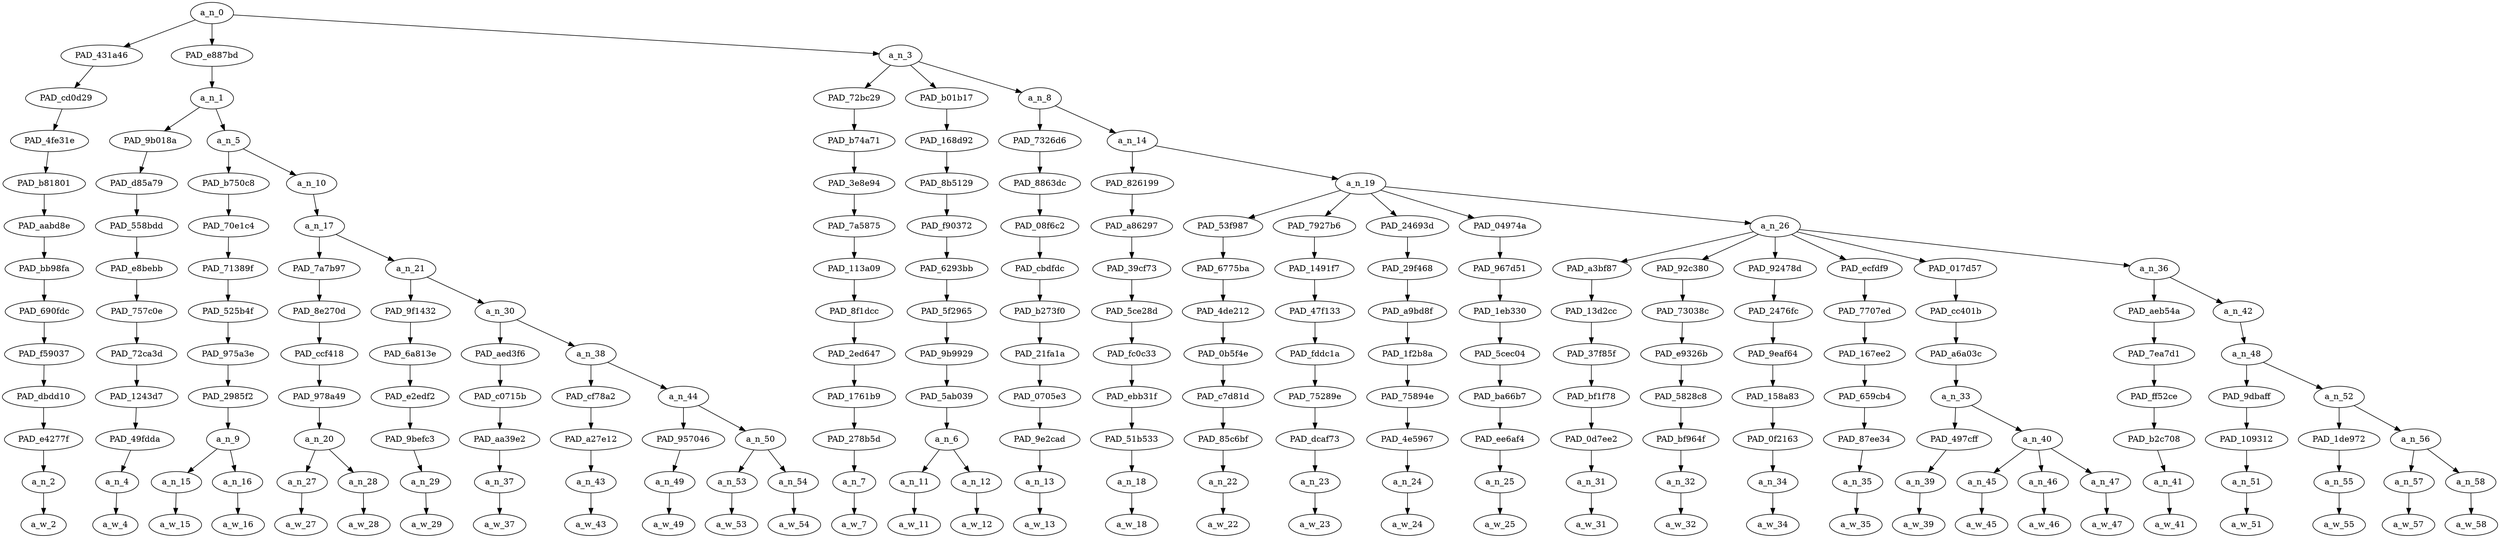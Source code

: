 strict digraph "" {
	a_n_0	[div_dir=1,
		index=0,
		level=12,
		pos="8.960214120370372,12!",
		text_span="[0, 1, 2, 3, 4, 5, 6, 7, 8, 9, 10, 11, 12, 13, 14, 15, 16, 17, 18, 19, 20, 21, 22, 23, 24, 25, 26, 27, 28, 29, 30, 31, 32, 33]",
		value=0.99999999];
	PAD_431a46	[div_dir=1,
		index=1,
		level=11,
		pos="11.0,11!",
		text_span="[11]",
		value=0.01805064];
	a_n_0 -> PAD_431a46;
	PAD_e887bd	[div_dir=1,
		index=0,
		level=11,
		pos="1.55859375,11!",
		text_span="[0, 1, 2, 3, 4, 5, 6, 7, 8, 9, 10]",
		value=0.30281232];
	a_n_0 -> PAD_e887bd;
	a_n_3	[div_dir=1,
		index=2,
		level=11,
		pos="14.322048611111112,11!",
		text_span="[12, 13, 14, 15, 16, 17, 18, 19, 20, 21, 22, 23, 24, 25, 26, 27, 28, 29, 30, 31, 32, 33]",
		value=0.67853255];
	a_n_0 -> a_n_3;
	PAD_cd0d29	[div_dir=1,
		index=1,
		level=10,
		pos="11.0,10!",
		text_span="[11]",
		value=0.01805064];
	PAD_431a46 -> PAD_cd0d29;
	PAD_4fe31e	[div_dir=1,
		index=2,
		level=9,
		pos="11.0,9!",
		text_span="[11]",
		value=0.01805064];
	PAD_cd0d29 -> PAD_4fe31e;
	PAD_b81801	[div_dir=1,
		index=3,
		level=8,
		pos="11.0,8!",
		text_span="[11]",
		value=0.01805064];
	PAD_4fe31e -> PAD_b81801;
	PAD_aabd8e	[div_dir=1,
		index=3,
		level=7,
		pos="11.0,7!",
		text_span="[11]",
		value=0.01805064];
	PAD_b81801 -> PAD_aabd8e;
	PAD_bb98fa	[div_dir=1,
		index=4,
		level=6,
		pos="11.0,6!",
		text_span="[11]",
		value=0.01805064];
	PAD_aabd8e -> PAD_bb98fa;
	PAD_690fdc	[div_dir=1,
		index=5,
		level=5,
		pos="11.0,5!",
		text_span="[11]",
		value=0.01805064];
	PAD_bb98fa -> PAD_690fdc;
	PAD_f59037	[div_dir=1,
		index=6,
		level=4,
		pos="11.0,4!",
		text_span="[11]",
		value=0.01805064];
	PAD_690fdc -> PAD_f59037;
	PAD_dbdd10	[div_dir=1,
		index=7,
		level=3,
		pos="11.0,3!",
		text_span="[11]",
		value=0.01805064];
	PAD_f59037 -> PAD_dbdd10;
	PAD_e4277f	[div_dir=1,
		index=8,
		level=2,
		pos="11.0,2!",
		text_span="[11]",
		value=0.01805064];
	PAD_dbdd10 -> PAD_e4277f;
	a_n_2	[div_dir=1,
		index=11,
		level=1,
		pos="11.0,1!",
		text_span="[11]",
		value=0.01805064];
	PAD_e4277f -> a_n_2;
	a_w_2	[div_dir=0,
		index=11,
		level=0,
		pos="11,0!",
		text_span="[11]",
		value=and];
	a_n_2 -> a_w_2;
	a_n_1	[div_dir=1,
		index=0,
		level=10,
		pos="1.55859375,10!",
		text_span="[0, 1, 2, 3, 4, 5, 6, 7, 8, 9, 10]",
		value=0.30281232];
	PAD_e887bd -> a_n_1;
	PAD_9b018a	[div_dir=1,
		index=0,
		level=9,
		pos="0.0,9!",
		text_span="[0]",
		value=0.02517520];
	a_n_1 -> PAD_9b018a;
	a_n_5	[div_dir=1,
		index=1,
		level=9,
		pos="3.1171875,9!",
		text_span="[1, 2, 3, 4, 5, 6, 7, 8, 9, 10]",
		value=0.27721976];
	a_n_1 -> a_n_5;
	PAD_d85a79	[div_dir=1,
		index=0,
		level=8,
		pos="0.0,8!",
		text_span="[0]",
		value=0.02517520];
	PAD_9b018a -> PAD_d85a79;
	PAD_558bdd	[div_dir=1,
		index=0,
		level=7,
		pos="0.0,7!",
		text_span="[0]",
		value=0.02517520];
	PAD_d85a79 -> PAD_558bdd;
	PAD_e8bebb	[div_dir=1,
		index=0,
		level=6,
		pos="0.0,6!",
		text_span="[0]",
		value=0.02517520];
	PAD_558bdd -> PAD_e8bebb;
	PAD_757c0e	[div_dir=1,
		index=0,
		level=5,
		pos="0.0,5!",
		text_span="[0]",
		value=0.02517520];
	PAD_e8bebb -> PAD_757c0e;
	PAD_72ca3d	[div_dir=1,
		index=0,
		level=4,
		pos="0.0,4!",
		text_span="[0]",
		value=0.02517520];
	PAD_757c0e -> PAD_72ca3d;
	PAD_1243d7	[div_dir=1,
		index=0,
		level=3,
		pos="0.0,3!",
		text_span="[0]",
		value=0.02517520];
	PAD_72ca3d -> PAD_1243d7;
	PAD_49fdda	[div_dir=1,
		index=0,
		level=2,
		pos="0.0,2!",
		text_span="[0]",
		value=0.02517520];
	PAD_1243d7 -> PAD_49fdda;
	a_n_4	[div_dir=1,
		index=0,
		level=1,
		pos="0.0,1!",
		text_span="[0]",
		value=0.02517520];
	PAD_49fdda -> a_n_4;
	a_w_4	[div_dir=0,
		index=0,
		level=0,
		pos="0,0!",
		text_span="[0]",
		value=in];
	a_n_4 -> a_w_4;
	PAD_b750c8	[div_dir=1,
		index=1,
		level=8,
		pos="1.5,8!",
		text_span="[1, 2]",
		value=0.05546651];
	a_n_5 -> PAD_b750c8;
	a_n_10	[div_dir=1,
		index=2,
		level=8,
		pos="4.734375,8!",
		text_span="[3, 4, 5, 6, 7, 8, 9, 10]",
		value=0.22138510];
	a_n_5 -> a_n_10;
	PAD_70e1c4	[div_dir=1,
		index=1,
		level=7,
		pos="1.5,7!",
		text_span="[1, 2]",
		value=0.05546651];
	PAD_b750c8 -> PAD_70e1c4;
	PAD_71389f	[div_dir=1,
		index=1,
		level=6,
		pos="1.5,6!",
		text_span="[1, 2]",
		value=0.05546651];
	PAD_70e1c4 -> PAD_71389f;
	PAD_525b4f	[div_dir=1,
		index=1,
		level=5,
		pos="1.5,5!",
		text_span="[1, 2]",
		value=0.05546651];
	PAD_71389f -> PAD_525b4f;
	PAD_975a3e	[div_dir=1,
		index=1,
		level=4,
		pos="1.5,4!",
		text_span="[1, 2]",
		value=0.05546651];
	PAD_525b4f -> PAD_975a3e;
	PAD_2985f2	[div_dir=1,
		index=1,
		level=3,
		pos="1.5,3!",
		text_span="[1, 2]",
		value=0.05546651];
	PAD_975a3e -> PAD_2985f2;
	a_n_9	[div_dir=1,
		index=1,
		level=2,
		pos="1.5,2!",
		text_span="[1, 2]",
		value=0.05546651];
	PAD_2985f2 -> a_n_9;
	a_n_15	[div_dir=1,
		index=1,
		level=1,
		pos="1.0,1!",
		text_span="[1]",
		value=0.02094782];
	a_n_9 -> a_n_15;
	a_n_16	[div_dir=1,
		index=2,
		level=1,
		pos="2.0,1!",
		text_span="[2]",
		value=0.03427818];
	a_n_9 -> a_n_16;
	a_w_15	[div_dir=0,
		index=1,
		level=0,
		pos="1,0!",
		text_span="[1]",
		value=the];
	a_n_15 -> a_w_15;
	a_w_16	[div_dir=0,
		index=2,
		level=0,
		pos="2,0!",
		text_span="[2]",
		value=meantime];
	a_n_16 -> a_w_16;
	a_n_17	[div_dir=1,
		index=2,
		level=7,
		pos="4.734375,7!",
		text_span="[3, 4, 5, 6, 7, 8, 9, 10]",
		value=0.22109417];
	a_n_10 -> a_n_17;
	PAD_7a7b97	[div_dir=1,
		index=2,
		level=6,
		pos="3.5,6!",
		text_span="[3, 4]",
		value=0.07813299];
	a_n_17 -> PAD_7a7b97;
	a_n_21	[div_dir=1,
		index=3,
		level=6,
		pos="5.96875,6!",
		text_span="[5, 6, 7, 8, 9, 10]",
		value=0.14267026];
	a_n_17 -> a_n_21;
	PAD_8e270d	[div_dir=1,
		index=2,
		level=5,
		pos="3.5,5!",
		text_span="[3, 4]",
		value=0.07813299];
	PAD_7a7b97 -> PAD_8e270d;
	PAD_ccf418	[div_dir=1,
		index=2,
		level=4,
		pos="3.5,4!",
		text_span="[3, 4]",
		value=0.07813299];
	PAD_8e270d -> PAD_ccf418;
	PAD_978a49	[div_dir=1,
		index=2,
		level=3,
		pos="3.5,3!",
		text_span="[3, 4]",
		value=0.07813299];
	PAD_ccf418 -> PAD_978a49;
	a_n_20	[div_dir=1,
		index=2,
		level=2,
		pos="3.5,2!",
		text_span="[3, 4]",
		value=0.07813299];
	PAD_978a49 -> a_n_20;
	a_n_27	[div_dir=1,
		index=3,
		level=1,
		pos="3.0,1!",
		text_span="[3]",
		value=0.04244823];
	a_n_20 -> a_n_27;
	a_n_28	[div_dir=-1,
		index=4,
		level=1,
		pos="4.0,1!",
		text_span="[4]",
		value=0.03554836];
	a_n_20 -> a_n_28;
	a_w_27	[div_dir=0,
		index=3,
		level=0,
		pos="3,0!",
		text_span="[3]",
		value=jewish];
	a_n_27 -> a_w_27;
	a_w_28	[div_dir=0,
		index=4,
		level=0,
		pos="4,0!",
		text_span="[4]",
		value=advocacy];
	a_n_28 -> a_w_28;
	PAD_9f1432	[div_dir=1,
		index=3,
		level=5,
		pos="5.0,5!",
		text_span="[5]",
		value=0.02440923];
	a_n_21 -> PAD_9f1432;
	a_n_30	[div_dir=1,
		index=4,
		level=5,
		pos="6.9375,5!",
		text_span="[6, 7, 8, 9, 10]",
		value=0.11800406];
	a_n_21 -> a_n_30;
	PAD_6a813e	[div_dir=1,
		index=3,
		level=4,
		pos="5.0,4!",
		text_span="[5]",
		value=0.02440923];
	PAD_9f1432 -> PAD_6a813e;
	PAD_e2edf2	[div_dir=1,
		index=3,
		level=3,
		pos="5.0,3!",
		text_span="[5]",
		value=0.02440923];
	PAD_6a813e -> PAD_e2edf2;
	PAD_9befc3	[div_dir=1,
		index=3,
		level=2,
		pos="5.0,2!",
		text_span="[5]",
		value=0.02440923];
	PAD_e2edf2 -> PAD_9befc3;
	a_n_29	[div_dir=1,
		index=5,
		level=1,
		pos="5.0,1!",
		text_span="[5]",
		value=0.02440923];
	PAD_9befc3 -> a_n_29;
	a_w_29	[div_dir=0,
		index=5,
		level=0,
		pos="5,0!",
		text_span="[5]",
		value=receives];
	a_n_29 -> a_w_29;
	PAD_aed3f6	[div_dir=1,
		index=4,
		level=4,
		pos="6.0,4!",
		text_span="[6]",
		value=0.02212595];
	a_n_30 -> PAD_aed3f6;
	a_n_38	[div_dir=1,
		index=5,
		level=4,
		pos="7.875,4!",
		text_span="[7, 8, 9, 10]",
		value=0.09564983];
	a_n_30 -> a_n_38;
	PAD_c0715b	[div_dir=1,
		index=4,
		level=3,
		pos="6.0,3!",
		text_span="[6]",
		value=0.02212595];
	PAD_aed3f6 -> PAD_c0715b;
	PAD_aa39e2	[div_dir=1,
		index=4,
		level=2,
		pos="6.0,2!",
		text_span="[6]",
		value=0.02212595];
	PAD_c0715b -> PAD_aa39e2;
	a_n_37	[div_dir=1,
		index=6,
		level=1,
		pos="6.0,1!",
		text_span="[6]",
		value=0.02212595];
	PAD_aa39e2 -> a_n_37;
	a_w_37	[div_dir=0,
		index=6,
		level=0,
		pos="6,0!",
		text_span="[6]",
		value=billions];
	a_n_37 -> a_w_37;
	PAD_cf78a2	[div_dir=1,
		index=5,
		level=3,
		pos="7.0,3!",
		text_span="[7]",
		value=0.01624087];
	a_n_38 -> PAD_cf78a2;
	a_n_44	[div_dir=1,
		index=6,
		level=3,
		pos="8.75,3!",
		text_span="[8, 9, 10]",
		value=0.07921926];
	a_n_38 -> a_n_44;
	PAD_a27e12	[div_dir=1,
		index=5,
		level=2,
		pos="7.0,2!",
		text_span="[7]",
		value=0.01624087];
	PAD_cf78a2 -> PAD_a27e12;
	a_n_43	[div_dir=1,
		index=7,
		level=1,
		pos="7.0,1!",
		text_span="[7]",
		value=0.01624087];
	PAD_a27e12 -> a_n_43;
	a_w_43	[div_dir=0,
		index=7,
		level=0,
		pos="7,0!",
		text_span="[7]",
		value=in1];
	a_n_43 -> a_w_43;
	PAD_957046	[div_dir=-1,
		index=6,
		level=2,
		pos="8.0,2!",
		text_span="[8]",
		value=0.02251893];
	a_n_44 -> PAD_957046;
	a_n_50	[div_dir=1,
		index=7,
		level=2,
		pos="9.5,2!",
		text_span="[9, 10]",
		value=0.05651533];
	a_n_44 -> a_n_50;
	a_n_49	[div_dir=-1,
		index=8,
		level=1,
		pos="8.0,1!",
		text_span="[8]",
		value=0.02251893];
	PAD_957046 -> a_n_49;
	a_w_49	[div_dir=0,
		index=8,
		level=0,
		pos="8,0!",
		text_span="[8]",
		value=funding];
	a_n_49 -> a_w_49;
	a_n_53	[div_dir=-1,
		index=9,
		level=1,
		pos="9.0,1!",
		text_span="[9]",
		value=0.01764642];
	a_n_50 -> a_n_53;
	a_n_54	[div_dir=1,
		index=10,
		level=1,
		pos="10.0,1!",
		text_span="[10]",
		value=0.03864065];
	a_n_50 -> a_n_54;
	a_w_53	[div_dir=0,
		index=9,
		level=0,
		pos="9,0!",
		text_span="[9]",
		value=from];
	a_n_53 -> a_w_53;
	a_w_54	[div_dir=0,
		index=10,
		level=0,
		pos="10,0!",
		text_span="[10]",
		value=jews];
	a_n_54 -> a_w_54;
	PAD_72bc29	[div_dir=1,
		index=3,
		level=10,
		pos="14.0,10!",
		text_span="[14]",
		value=0.01715405];
	a_n_3 -> PAD_72bc29;
	PAD_b01b17	[div_dir=1,
		index=2,
		level=10,
		pos="12.5,10!",
		text_span="[12, 13]",
		value=0.03815422];
	a_n_3 -> PAD_b01b17;
	a_n_8	[div_dir=1,
		index=4,
		level=10,
		pos="16.466145833333336,10!",
		text_span="[15, 16, 17, 18, 19, 20, 21, 22, 23, 24, 25, 26, 27, 28, 29, 30, 31, 32, 33]",
		value=0.62277116];
	a_n_3 -> a_n_8;
	PAD_b74a71	[div_dir=1,
		index=4,
		level=9,
		pos="14.0,9!",
		text_span="[14]",
		value=0.01715405];
	PAD_72bc29 -> PAD_b74a71;
	PAD_3e8e94	[div_dir=1,
		index=5,
		level=8,
		pos="14.0,8!",
		text_span="[14]",
		value=0.01715405];
	PAD_b74a71 -> PAD_3e8e94;
	PAD_7a5875	[div_dir=1,
		index=5,
		level=7,
		pos="14.0,7!",
		text_span="[14]",
		value=0.01715405];
	PAD_3e8e94 -> PAD_7a5875;
	PAD_113a09	[div_dir=1,
		index=6,
		level=6,
		pos="14.0,6!",
		text_span="[14]",
		value=0.01715405];
	PAD_7a5875 -> PAD_113a09;
	PAD_8f1dcc	[div_dir=1,
		index=7,
		level=5,
		pos="14.0,5!",
		text_span="[14]",
		value=0.01715405];
	PAD_113a09 -> PAD_8f1dcc;
	PAD_2ed647	[div_dir=1,
		index=8,
		level=4,
		pos="14.0,4!",
		text_span="[14]",
		value=0.01715405];
	PAD_8f1dcc -> PAD_2ed647;
	PAD_1761b9	[div_dir=1,
		index=9,
		level=3,
		pos="14.0,3!",
		text_span="[14]",
		value=0.01715405];
	PAD_2ed647 -> PAD_1761b9;
	PAD_278b5d	[div_dir=1,
		index=10,
		level=2,
		pos="14.0,2!",
		text_span="[14]",
		value=0.01715405];
	PAD_1761b9 -> PAD_278b5d;
	a_n_7	[div_dir=1,
		index=14,
		level=1,
		pos="14.0,1!",
		text_span="[14]",
		value=0.01715405];
	PAD_278b5d -> a_n_7;
	a_w_7	[div_dir=0,
		index=14,
		level=0,
		pos="14,0!",
		text_span="[14]",
		value=but];
	a_n_7 -> a_w_7;
	PAD_168d92	[div_dir=1,
		index=3,
		level=9,
		pos="12.5,9!",
		text_span="[12, 13]",
		value=0.03815422];
	PAD_b01b17 -> PAD_168d92;
	PAD_8b5129	[div_dir=1,
		index=4,
		level=8,
		pos="12.5,8!",
		text_span="[12, 13]",
		value=0.03815422];
	PAD_168d92 -> PAD_8b5129;
	PAD_f90372	[div_dir=1,
		index=4,
		level=7,
		pos="12.5,7!",
		text_span="[12, 13]",
		value=0.03815422];
	PAD_8b5129 -> PAD_f90372;
	PAD_6293bb	[div_dir=1,
		index=5,
		level=6,
		pos="12.5,6!",
		text_span="[12, 13]",
		value=0.03815422];
	PAD_f90372 -> PAD_6293bb;
	PAD_5f2965	[div_dir=1,
		index=6,
		level=5,
		pos="12.5,5!",
		text_span="[12, 13]",
		value=0.03815422];
	PAD_6293bb -> PAD_5f2965;
	PAD_9b9929	[div_dir=1,
		index=7,
		level=4,
		pos="12.5,4!",
		text_span="[12, 13]",
		value=0.03815422];
	PAD_5f2965 -> PAD_9b9929;
	PAD_5ab039	[div_dir=1,
		index=8,
		level=3,
		pos="12.5,3!",
		text_span="[12, 13]",
		value=0.03815422];
	PAD_9b9929 -> PAD_5ab039;
	a_n_6	[div_dir=1,
		index=9,
		level=2,
		pos="12.5,2!",
		text_span="[12, 13]",
		value=0.03815422];
	PAD_5ab039 -> a_n_6;
	a_n_11	[div_dir=1,
		index=12,
		level=1,
		pos="12.0,1!",
		text_span="[12]",
		value=0.01650122];
	a_n_6 -> a_n_11;
	a_n_12	[div_dir=1,
		index=13,
		level=1,
		pos="13.0,1!",
		text_span="[13]",
		value=0.02157613];
	a_n_6 -> a_n_12;
	a_w_11	[div_dir=0,
		index=12,
		level=0,
		pos="12,0!",
		text_span="[12]",
		value=that];
	a_n_11 -> a_w_11;
	a_w_12	[div_dir=0,
		index=13,
		level=0,
		pos="13,0!",
		text_span="[13]",
		value=ok];
	a_n_12 -> a_w_12;
	PAD_7326d6	[div_dir=-1,
		index=5,
		level=9,
		pos="15.0,9!",
		text_span="[15]",
		value=0.02227312];
	a_n_8 -> PAD_7326d6;
	a_n_14	[div_dir=1,
		index=6,
		level=9,
		pos="17.932291666666668,9!",
		text_span="[16, 17, 18, 19, 20, 21, 22, 23, 24, 25, 26, 27, 28, 29, 30, 31, 32, 33]",
		value=0.60004126];
	a_n_8 -> a_n_14;
	PAD_8863dc	[div_dir=-1,
		index=6,
		level=8,
		pos="15.0,8!",
		text_span="[15]",
		value=0.02227312];
	PAD_7326d6 -> PAD_8863dc;
	PAD_08f6c2	[div_dir=-1,
		index=6,
		level=7,
		pos="15.0,7!",
		text_span="[15]",
		value=0.02227312];
	PAD_8863dc -> PAD_08f6c2;
	PAD_cbdfdc	[div_dir=-1,
		index=7,
		level=6,
		pos="15.0,6!",
		text_span="[15]",
		value=0.02227312];
	PAD_08f6c2 -> PAD_cbdfdc;
	PAD_b273f0	[div_dir=-1,
		index=8,
		level=5,
		pos="15.0,5!",
		text_span="[15]",
		value=0.02227312];
	PAD_cbdfdc -> PAD_b273f0;
	PAD_21fa1a	[div_dir=-1,
		index=9,
		level=4,
		pos="15.0,4!",
		text_span="[15]",
		value=0.02227312];
	PAD_b273f0 -> PAD_21fa1a;
	PAD_0705e3	[div_dir=-1,
		index=10,
		level=3,
		pos="15.0,3!",
		text_span="[15]",
		value=0.02227312];
	PAD_21fa1a -> PAD_0705e3;
	PAD_9e2cad	[div_dir=-1,
		index=11,
		level=2,
		pos="15.0,2!",
		text_span="[15]",
		value=0.02227312];
	PAD_0705e3 -> PAD_9e2cad;
	a_n_13	[div_dir=-1,
		index=15,
		level=1,
		pos="15.0,1!",
		text_span="[15]",
		value=0.02227312];
	PAD_9e2cad -> a_n_13;
	a_w_13	[div_dir=0,
		index=15,
		level=0,
		pos="15,0!",
		text_span="[15]",
		value=when];
	a_n_13 -> a_w_13;
	PAD_826199	[div_dir=1,
		index=7,
		level=8,
		pos="16.0,8!",
		text_span="[16]",
		value=0.05926444];
	a_n_14 -> PAD_826199;
	a_n_19	[div_dir=1,
		index=8,
		level=8,
		pos="19.864583333333336,8!",
		text_span="[17, 18, 19, 20, 21, 22, 23, 24, 25, 26, 27, 28, 29, 30, 31, 32, 33]",
		value=0.54027814];
	a_n_14 -> a_n_19;
	PAD_a86297	[div_dir=1,
		index=7,
		level=7,
		pos="16.0,7!",
		text_span="[16]",
		value=0.05926444];
	PAD_826199 -> PAD_a86297;
	PAD_39cf73	[div_dir=1,
		index=8,
		level=6,
		pos="16.0,6!",
		text_span="[16]",
		value=0.05926444];
	PAD_a86297 -> PAD_39cf73;
	PAD_5ce28d	[div_dir=1,
		index=9,
		level=5,
		pos="16.0,5!",
		text_span="[16]",
		value=0.05926444];
	PAD_39cf73 -> PAD_5ce28d;
	PAD_fc0c33	[div_dir=1,
		index=10,
		level=4,
		pos="16.0,4!",
		text_span="[16]",
		value=0.05926444];
	PAD_5ce28d -> PAD_fc0c33;
	PAD_ebb31f	[div_dir=1,
		index=11,
		level=3,
		pos="16.0,3!",
		text_span="[16]",
		value=0.05926444];
	PAD_fc0c33 -> PAD_ebb31f;
	PAD_51b533	[div_dir=1,
		index=12,
		level=2,
		pos="16.0,2!",
		text_span="[16]",
		value=0.05926444];
	PAD_ebb31f -> PAD_51b533;
	a_n_18	[div_dir=1,
		index=16,
		level=1,
		pos="16.0,1!",
		text_span="[16]",
		value=0.05926444];
	PAD_51b533 -> a_n_18;
	a_w_18	[div_dir=0,
		index=16,
		level=0,
		pos="16,0!",
		text_span="[16]",
		value=whites];
	a_n_18 -> a_w_18;
	PAD_53f987	[div_dir=-1,
		index=8,
		level=7,
		pos="17.0,7!",
		text_span="[17]",
		value=0.02053669];
	a_n_19 -> PAD_53f987;
	PAD_7927b6	[div_dir=1,
		index=9,
		level=7,
		pos="18.0,7!",
		text_span="[18]",
		value=0.01690072];
	a_n_19 -> PAD_7927b6;
	PAD_24693d	[div_dir=-1,
		index=10,
		level=7,
		pos="19.0,7!",
		text_span="[19]",
		value=0.03626484];
	a_n_19 -> PAD_24693d;
	PAD_04974a	[div_dir=1,
		index=11,
		level=7,
		pos="20.0,7!",
		text_span="[20]",
		value=0.01639120];
	a_n_19 -> PAD_04974a;
	a_n_26	[div_dir=1,
		index=12,
		level=7,
		pos="25.322916666666668,7!",
		text_span="[21, 22, 23, 24, 25, 26, 27, 28, 29, 30, 31, 32, 33]",
		value=0.44977712];
	a_n_19 -> a_n_26;
	PAD_6775ba	[div_dir=-1,
		index=9,
		level=6,
		pos="17.0,6!",
		text_span="[17]",
		value=0.02053669];
	PAD_53f987 -> PAD_6775ba;
	PAD_4de212	[div_dir=-1,
		index=10,
		level=5,
		pos="17.0,5!",
		text_span="[17]",
		value=0.02053669];
	PAD_6775ba -> PAD_4de212;
	PAD_0b5f4e	[div_dir=-1,
		index=11,
		level=4,
		pos="17.0,4!",
		text_span="[17]",
		value=0.02053669];
	PAD_4de212 -> PAD_0b5f4e;
	PAD_c7d81d	[div_dir=-1,
		index=12,
		level=3,
		pos="17.0,3!",
		text_span="[17]",
		value=0.02053669];
	PAD_0b5f4e -> PAD_c7d81d;
	PAD_85c6bf	[div_dir=-1,
		index=13,
		level=2,
		pos="17.0,2!",
		text_span="[17]",
		value=0.02053669];
	PAD_c7d81d -> PAD_85c6bf;
	a_n_22	[div_dir=-1,
		index=17,
		level=1,
		pos="17.0,1!",
		text_span="[17]",
		value=0.02053669];
	PAD_85c6bf -> a_n_22;
	a_w_22	[div_dir=0,
		index=17,
		level=0,
		pos="17,0!",
		text_span="[17]",
		value=do];
	a_n_22 -> a_w_22;
	PAD_1491f7	[div_dir=1,
		index=10,
		level=6,
		pos="18.0,6!",
		text_span="[18]",
		value=0.01690072];
	PAD_7927b6 -> PAD_1491f7;
	PAD_47f133	[div_dir=1,
		index=11,
		level=5,
		pos="18.0,5!",
		text_span="[18]",
		value=0.01690072];
	PAD_1491f7 -> PAD_47f133;
	PAD_fddc1a	[div_dir=1,
		index=12,
		level=4,
		pos="18.0,4!",
		text_span="[18]",
		value=0.01690072];
	PAD_47f133 -> PAD_fddc1a;
	PAD_75289e	[div_dir=1,
		index=13,
		level=3,
		pos="18.0,3!",
		text_span="[18]",
		value=0.01690072];
	PAD_fddc1a -> PAD_75289e;
	PAD_dcaf73	[div_dir=1,
		index=14,
		level=2,
		pos="18.0,2!",
		text_span="[18]",
		value=0.01690072];
	PAD_75289e -> PAD_dcaf73;
	a_n_23	[div_dir=1,
		index=18,
		level=1,
		pos="18.0,1!",
		text_span="[18]",
		value=0.01690072];
	PAD_dcaf73 -> a_n_23;
	a_w_23	[div_dir=0,
		index=18,
		level=0,
		pos="18,0!",
		text_span="[18]",
		value=it];
	a_n_23 -> a_w_23;
	PAD_29f468	[div_dir=-1,
		index=11,
		level=6,
		pos="19.0,6!",
		text_span="[19]",
		value=0.03626484];
	PAD_24693d -> PAD_29f468;
	PAD_a9bd8f	[div_dir=-1,
		index=12,
		level=5,
		pos="19.0,5!",
		text_span="[19]",
		value=0.03626484];
	PAD_29f468 -> PAD_a9bd8f;
	PAD_1f2b8a	[div_dir=-1,
		index=13,
		level=4,
		pos="19.0,4!",
		text_span="[19]",
		value=0.03626484];
	PAD_a9bd8f -> PAD_1f2b8a;
	PAD_75894e	[div_dir=-1,
		index=14,
		level=3,
		pos="19.0,3!",
		text_span="[19]",
		value=0.03626484];
	PAD_1f2b8a -> PAD_75894e;
	PAD_4e5967	[div_dir=-1,
		index=15,
		level=2,
		pos="19.0,2!",
		text_span="[19]",
		value=0.03626484];
	PAD_75894e -> PAD_4e5967;
	a_n_24	[div_dir=-1,
		index=19,
		level=1,
		pos="19.0,1!",
		text_span="[19]",
		value=0.03626484];
	PAD_4e5967 -> a_n_24;
	a_w_24	[div_dir=0,
		index=19,
		level=0,
		pos="19,0!",
		text_span="[19]",
		value=ooh];
	a_n_24 -> a_w_24;
	PAD_967d51	[div_dir=1,
		index=12,
		level=6,
		pos="20.0,6!",
		text_span="[20]",
		value=0.01639120];
	PAD_04974a -> PAD_967d51;
	PAD_1eb330	[div_dir=1,
		index=13,
		level=5,
		pos="20.0,5!",
		text_span="[20]",
		value=0.01639120];
	PAD_967d51 -> PAD_1eb330;
	PAD_5cec04	[div_dir=1,
		index=14,
		level=4,
		pos="20.0,4!",
		text_span="[20]",
		value=0.01639120];
	PAD_1eb330 -> PAD_5cec04;
	PAD_ba66b7	[div_dir=1,
		index=15,
		level=3,
		pos="20.0,3!",
		text_span="[20]",
		value=0.01639120];
	PAD_5cec04 -> PAD_ba66b7;
	PAD_ee6af4	[div_dir=1,
		index=16,
		level=2,
		pos="20.0,2!",
		text_span="[20]",
		value=0.01639120];
	PAD_ba66b7 -> PAD_ee6af4;
	a_n_25	[div_dir=1,
		index=20,
		level=1,
		pos="20.0,1!",
		text_span="[20]",
		value=0.01639120];
	PAD_ee6af4 -> a_n_25;
	a_w_25	[div_dir=0,
		index=20,
		level=0,
		pos="20,0!",
		text_span="[20]",
		value=better];
	a_n_25 -> a_w_25;
	PAD_a3bf87	[div_dir=1,
		index=13,
		level=6,
		pos="21.0,6!",
		text_span="[21]",
		value=0.01998168];
	a_n_26 -> PAD_a3bf87;
	PAD_92c380	[div_dir=1,
		index=14,
		level=6,
		pos="22.0,6!",
		text_span="[22]",
		value=0.01793757];
	a_n_26 -> PAD_92c380;
	PAD_92478d	[div_dir=1,
		index=16,
		level=6,
		pos="27.0,6!",
		text_span="[27]",
		value=0.02070275];
	a_n_26 -> PAD_92478d;
	PAD_ecfdf9	[div_dir=-1,
		index=17,
		level=6,
		pos="28.0,6!",
		text_span="[28]",
		value=0.02201528];
	a_n_26 -> PAD_ecfdf9;
	PAD_017d57	[div_dir=1,
		index=15,
		level=6,
		pos="24.0,6!",
		text_span="[23, 24, 25, 26]",
		value=0.09654784];
	a_n_26 -> PAD_017d57;
	a_n_36	[div_dir=1,
		index=18,
		level=6,
		pos="29.9375,6!",
		text_span="[29, 30, 31, 32, 33]",
		value=0.27211109];
	a_n_26 -> a_n_36;
	PAD_13d2cc	[div_dir=1,
		index=14,
		level=5,
		pos="21.0,5!",
		text_span="[21]",
		value=0.01998168];
	PAD_a3bf87 -> PAD_13d2cc;
	PAD_37f85f	[div_dir=1,
		index=15,
		level=4,
		pos="21.0,4!",
		text_span="[21]",
		value=0.01998168];
	PAD_13d2cc -> PAD_37f85f;
	PAD_bf1f78	[div_dir=1,
		index=16,
		level=3,
		pos="21.0,3!",
		text_span="[21]",
		value=0.01998168];
	PAD_37f85f -> PAD_bf1f78;
	PAD_0d7ee2	[div_dir=1,
		index=17,
		level=2,
		pos="21.0,2!",
		text_span="[21]",
		value=0.01998168];
	PAD_bf1f78 -> PAD_0d7ee2;
	a_n_31	[div_dir=1,
		index=21,
		level=1,
		pos="21.0,1!",
		text_span="[21]",
		value=0.01998168];
	PAD_0d7ee2 -> a_n_31;
	a_w_31	[div_dir=0,
		index=21,
		level=0,
		pos="21,0!",
		text_span="[21]",
		value=watch];
	a_n_31 -> a_w_31;
	PAD_73038c	[div_dir=1,
		index=15,
		level=5,
		pos="22.0,5!",
		text_span="[22]",
		value=0.01793757];
	PAD_92c380 -> PAD_73038c;
	PAD_e9326b	[div_dir=1,
		index=16,
		level=4,
		pos="22.0,4!",
		text_span="[22]",
		value=0.01793757];
	PAD_73038c -> PAD_e9326b;
	PAD_5828c8	[div_dir=1,
		index=17,
		level=3,
		pos="22.0,3!",
		text_span="[22]",
		value=0.01793757];
	PAD_e9326b -> PAD_5828c8;
	PAD_bf964f	[div_dir=1,
		index=18,
		level=2,
		pos="22.0,2!",
		text_span="[22]",
		value=0.01793757];
	PAD_5828c8 -> PAD_bf964f;
	a_n_32	[div_dir=1,
		index=22,
		level=1,
		pos="22.0,1!",
		text_span="[22]",
		value=0.01793757];
	PAD_bf964f -> a_n_32;
	a_w_32	[div_dir=0,
		index=22,
		level=0,
		pos="22,0!",
		text_span="[22]",
		value=out];
	a_n_32 -> a_w_32;
	PAD_2476fc	[div_dir=1,
		index=17,
		level=5,
		pos="27.0,5!",
		text_span="[27]",
		value=0.02070275];
	PAD_92478d -> PAD_2476fc;
	PAD_9eaf64	[div_dir=1,
		index=18,
		level=4,
		pos="27.0,4!",
		text_span="[27]",
		value=0.02070275];
	PAD_2476fc -> PAD_9eaf64;
	PAD_158a83	[div_dir=1,
		index=19,
		level=3,
		pos="27.0,3!",
		text_span="[27]",
		value=0.02070275];
	PAD_9eaf64 -> PAD_158a83;
	PAD_0f2163	[div_dir=1,
		index=21,
		level=2,
		pos="27.0,2!",
		text_span="[27]",
		value=0.02070275];
	PAD_158a83 -> PAD_0f2163;
	a_n_34	[div_dir=1,
		index=27,
		level=1,
		pos="27.0,1!",
		text_span="[27]",
		value=0.02070275];
	PAD_0f2163 -> a_n_34;
	a_w_34	[div_dir=0,
		index=27,
		level=0,
		pos="27,0!",
		text_span="[27]",
		value=better1];
	a_n_34 -> a_w_34;
	PAD_7707ed	[div_dir=-1,
		index=18,
		level=5,
		pos="28.0,5!",
		text_span="[28]",
		value=0.02201528];
	PAD_ecfdf9 -> PAD_7707ed;
	PAD_167ee2	[div_dir=-1,
		index=19,
		level=4,
		pos="28.0,4!",
		text_span="[28]",
		value=0.02201528];
	PAD_7707ed -> PAD_167ee2;
	PAD_659cb4	[div_dir=-1,
		index=20,
		level=3,
		pos="28.0,3!",
		text_span="[28]",
		value=0.02201528];
	PAD_167ee2 -> PAD_659cb4;
	PAD_87ee34	[div_dir=-1,
		index=22,
		level=2,
		pos="28.0,2!",
		text_span="[28]",
		value=0.02201528];
	PAD_659cb4 -> PAD_87ee34;
	a_n_35	[div_dir=-1,
		index=28,
		level=1,
		pos="28.0,1!",
		text_span="[28]",
		value=0.02201528];
	PAD_87ee34 -> a_n_35;
	a_w_35	[div_dir=0,
		index=28,
		level=0,
		pos="28,0!",
		text_span="[28]",
		value=not];
	a_n_35 -> a_w_35;
	PAD_cc401b	[div_dir=1,
		index=16,
		level=5,
		pos="24.0,5!",
		text_span="[23, 24, 25, 26]",
		value=0.09654784];
	PAD_017d57 -> PAD_cc401b;
	PAD_a6a03c	[div_dir=1,
		index=17,
		level=4,
		pos="24.0,4!",
		text_span="[23, 24, 25, 26]",
		value=0.09654784];
	PAD_cc401b -> PAD_a6a03c;
	a_n_33	[div_dir=1,
		index=18,
		level=3,
		pos="24.0,3!",
		text_span="[23, 24, 25, 26]",
		value=0.09654784];
	PAD_a6a03c -> a_n_33;
	PAD_497cff	[div_dir=1,
		index=19,
		level=2,
		pos="23.0,2!",
		text_span="[23]",
		value=0.01785976];
	a_n_33 -> PAD_497cff;
	a_n_40	[div_dir=1,
		index=20,
		level=2,
		pos="25.0,2!",
		text_span="[24, 25, 26]",
		value=0.07855427];
	a_n_33 -> a_n_40;
	a_n_39	[div_dir=1,
		index=23,
		level=1,
		pos="23.0,1!",
		text_span="[23]",
		value=0.01785976];
	PAD_497cff -> a_n_39;
	a_w_39	[div_dir=0,
		index=23,
		level=0,
		pos="23,0!",
		text_span="[23]",
		value=it1];
	a_n_39 -> a_w_39;
	a_n_45	[div_dir=1,
		index=24,
		level=1,
		pos="24.0,1!",
		text_span="[24]",
		value=0.01657919];
	a_n_40 -> a_n_45;
	a_n_46	[div_dir=1,
		index=25,
		level=1,
		pos="25.0,1!",
		text_span="[25]",
		value=0.01771197];
	a_n_40 -> a_n_46;
	a_n_47	[div_dir=1,
		index=26,
		level=1,
		pos="26.0,1!",
		text_span="[26]",
		value=0.04413334];
	a_n_40 -> a_n_47;
	a_w_45	[div_dir=0,
		index=24,
		level=0,
		pos="24,0!",
		text_span="[24]",
		value=all];
	a_n_45 -> a_w_45;
	a_w_46	[div_dir=0,
		index=25,
		level=0,
		pos="25,0!",
		text_span="[25]",
		value=a];
	a_n_46 -> a_w_46;
	a_w_47	[div_dir=0,
		index=26,
		level=0,
		pos="26,0!",
		text_span="[26]",
		value=scam];
	a_n_47 -> a_w_47;
	PAD_aeb54a	[div_dir=1,
		index=19,
		level=5,
		pos="29.0,5!",
		text_span="[29]",
		value=0.03601082];
	a_n_36 -> PAD_aeb54a;
	a_n_42	[div_dir=1,
		index=20,
		level=5,
		pos="30.875,5!",
		text_span="[30, 31, 32, 33]",
		value=0.23557524];
	a_n_36 -> a_n_42;
	PAD_7ea7d1	[div_dir=1,
		index=20,
		level=4,
		pos="29.0,4!",
		text_span="[29]",
		value=0.03601082];
	PAD_aeb54a -> PAD_7ea7d1;
	PAD_ff52ce	[div_dir=1,
		index=21,
		level=3,
		pos="29.0,3!",
		text_span="[29]",
		value=0.03601082];
	PAD_7ea7d1 -> PAD_ff52ce;
	PAD_b2c708	[div_dir=1,
		index=23,
		level=2,
		pos="29.0,2!",
		text_span="[29]",
		value=0.03601082];
	PAD_ff52ce -> PAD_b2c708;
	a_n_41	[div_dir=1,
		index=29,
		level=1,
		pos="29.0,1!",
		text_span="[29]",
		value=0.03601082];
	PAD_b2c708 -> a_n_41;
	a_w_41	[div_dir=0,
		index=29,
		level=0,
		pos="29,0!",
		text_span="[29]",
		value=organise];
	a_n_41 -> a_w_41;
	a_n_48	[div_dir=1,
		index=21,
		level=4,
		pos="30.875,4!",
		text_span="[30, 31, 32, 33]",
		value=0.23502470];
	a_n_42 -> a_n_48;
	PAD_9dbaff	[div_dir=1,
		index=22,
		level=3,
		pos="30.0,3!",
		text_span="[30]",
		value=0.03049320];
	a_n_48 -> PAD_9dbaff;
	a_n_52	[div_dir=1,
		index=23,
		level=3,
		pos="31.75,3!",
		text_span="[31, 32, 33]",
		value=0.20398095];
	a_n_48 -> a_n_52;
	PAD_109312	[div_dir=1,
		index=24,
		level=2,
		pos="30.0,2!",
		text_span="[30]",
		value=0.03049320];
	PAD_9dbaff -> PAD_109312;
	a_n_51	[div_dir=1,
		index=30,
		level=1,
		pos="30.0,1!",
		text_span="[30]",
		value=0.03049320];
	PAD_109312 -> a_n_51;
	a_w_51	[div_dir=0,
		index=30,
		level=0,
		pos="30,0!",
		text_span="[30]",
		value=someone];
	a_n_51 -> a_w_51;
	PAD_1de972	[div_dir=-1,
		index=25,
		level=2,
		pos="31.0,2!",
		text_span="[31]",
		value=0.04404596];
	a_n_52 -> PAD_1de972;
	a_n_56	[div_dir=1,
		index=26,
		level=2,
		pos="32.5,2!",
		text_span="[32, 33]",
		value=0.15938208];
	a_n_52 -> a_n_56;
	a_n_55	[div_dir=-1,
		index=31,
		level=1,
		pos="31.0,1!",
		text_span="[31]",
		value=0.04404596];
	PAD_1de972 -> a_n_55;
	a_w_55	[div_dir=0,
		index=31,
		level=0,
		pos="31,0!",
		text_span="[31]",
		value=might];
	a_n_55 -> a_w_55;
	a_n_57	[div_dir=1,
		index=32,
		level=1,
		pos="32.0,1!",
		text_span="[32]",
		value=0.12431119];
	a_n_56 -> a_n_57;
	a_n_58	[div_dir=1,
		index=33,
		level=1,
		pos="33.0,1!",
		text_span="[33]",
		value=0.03438957];
	a_n_56 -> a_n_58;
	a_w_57	[div_dir=0,
		index=32,
		level=0,
		pos="32,0!",
		text_span="[32]",
		value=kike];
	a_n_57 -> a_w_57;
	a_w_58	[div_dir=0,
		index=33,
		level=0,
		pos="33,0!",
		text_span="[33]",
		value=you];
	a_n_58 -> a_w_58;
}
